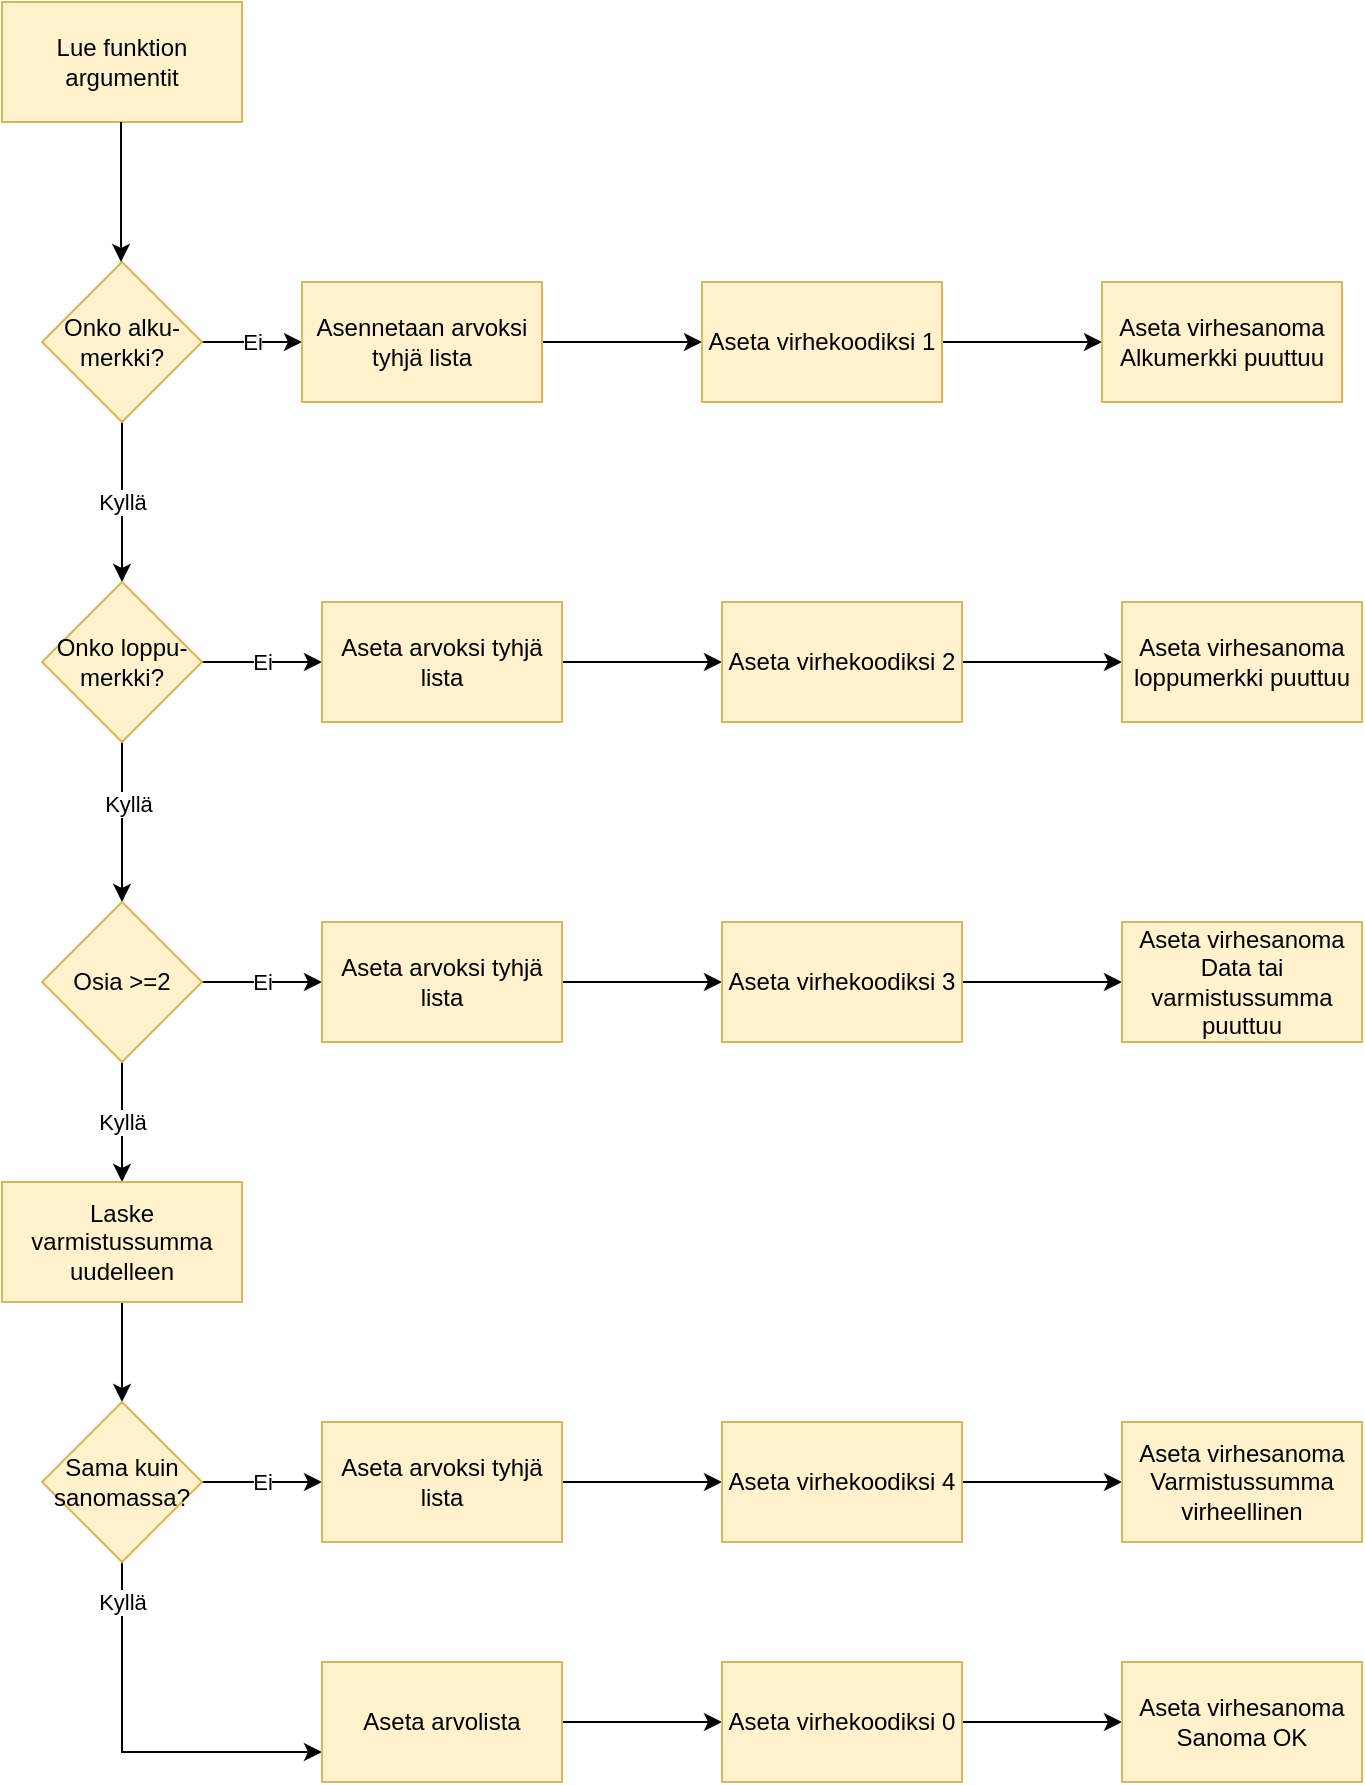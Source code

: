 <mxfile version="16.5.1" type="device"><diagram id="glnh8PPSlRhZjvxdqoXl" name="Sivu-1"><mxGraphModel dx="2643" dy="618" grid="1" gridSize="10" guides="1" tooltips="1" connect="1" arrows="1" fold="1" page="1" pageScale="1" pageWidth="827" pageHeight="1169" math="0" shadow="0"><root><mxCell id="0"/><mxCell id="1" parent="0"/><mxCell id="6qPxb-mSdUkuMJc2PmVJ-1" value="Lue funktion argumentit" style="rounded=0;whiteSpace=wrap;html=1;fillColor=#fff2cc;strokeColor=#d6b656;" vertex="1" parent="1"><mxGeometry x="-1000" y="30" width="120" height="60" as="geometry"/></mxCell><mxCell id="6qPxb-mSdUkuMJc2PmVJ-5" value="Ei" style="edgeStyle=orthogonalEdgeStyle;rounded=0;orthogonalLoop=1;jettySize=auto;html=1;exitX=1;exitY=0.5;exitDx=0;exitDy=0;entryX=0;entryY=0.5;entryDx=0;entryDy=0;" edge="1" parent="1" source="6qPxb-mSdUkuMJc2PmVJ-2" target="6qPxb-mSdUkuMJc2PmVJ-4"><mxGeometry relative="1" as="geometry"><Array as="points"><mxPoint x="-880" y="200"/><mxPoint x="-880" y="200"/></Array></mxGeometry></mxCell><mxCell id="6qPxb-mSdUkuMJc2PmVJ-12" value="Kyllä" style="edgeStyle=orthogonalEdgeStyle;rounded=0;orthogonalLoop=1;jettySize=auto;html=1;" edge="1" parent="1" source="6qPxb-mSdUkuMJc2PmVJ-2" target="6qPxb-mSdUkuMJc2PmVJ-11"><mxGeometry relative="1" as="geometry"/></mxCell><mxCell id="6qPxb-mSdUkuMJc2PmVJ-2" value="Onko alku-merkki?" style="rhombus;whiteSpace=wrap;html=1;fillColor=#fff2cc;strokeColor=#d6b656;" vertex="1" parent="1"><mxGeometry x="-980" y="160" width="80" height="80" as="geometry"/></mxCell><mxCell id="6qPxb-mSdUkuMJc2PmVJ-3" value="" style="endArrow=classic;html=1;rounded=0;" edge="1" parent="1"><mxGeometry width="50" height="50" relative="1" as="geometry"><mxPoint x="-940.5" y="90" as="sourcePoint"/><mxPoint x="-940.5" y="160" as="targetPoint"/></mxGeometry></mxCell><mxCell id="6qPxb-mSdUkuMJc2PmVJ-8" value="" style="edgeStyle=orthogonalEdgeStyle;rounded=0;orthogonalLoop=1;jettySize=auto;html=1;" edge="1" parent="1" source="6qPxb-mSdUkuMJc2PmVJ-4" target="6qPxb-mSdUkuMJc2PmVJ-7"><mxGeometry relative="1" as="geometry"/></mxCell><mxCell id="6qPxb-mSdUkuMJc2PmVJ-4" value="Asennetaan arvoksi tyhjä lista" style="rounded=0;whiteSpace=wrap;html=1;fillColor=#fff2cc;strokeColor=#d6b656;" vertex="1" parent="1"><mxGeometry x="-850" y="170" width="120" height="60" as="geometry"/></mxCell><mxCell id="6qPxb-mSdUkuMJc2PmVJ-10" value="" style="edgeStyle=orthogonalEdgeStyle;rounded=0;orthogonalLoop=1;jettySize=auto;html=1;" edge="1" parent="1" source="6qPxb-mSdUkuMJc2PmVJ-7" target="6qPxb-mSdUkuMJc2PmVJ-9"><mxGeometry relative="1" as="geometry"/></mxCell><mxCell id="6qPxb-mSdUkuMJc2PmVJ-7" value="Aseta virhekoodiksi 1" style="whiteSpace=wrap;html=1;rounded=0;fillColor=#fff2cc;strokeColor=#d6b656;" vertex="1" parent="1"><mxGeometry x="-650" y="170" width="120" height="60" as="geometry"/></mxCell><mxCell id="6qPxb-mSdUkuMJc2PmVJ-9" value="Aseta virhesanoma&lt;br&gt;Alkumerkki puuttuu" style="whiteSpace=wrap;html=1;rounded=0;fillColor=#fff2cc;strokeColor=#d6b656;" vertex="1" parent="1"><mxGeometry x="-450" y="170" width="120" height="60" as="geometry"/></mxCell><mxCell id="6qPxb-mSdUkuMJc2PmVJ-14" value="Ei" style="edgeStyle=orthogonalEdgeStyle;rounded=0;orthogonalLoop=1;jettySize=auto;html=1;" edge="1" parent="1" source="6qPxb-mSdUkuMJc2PmVJ-11" target="6qPxb-mSdUkuMJc2PmVJ-13"><mxGeometry relative="1" as="geometry"/></mxCell><mxCell id="6qPxb-mSdUkuMJc2PmVJ-20" value="" style="edgeStyle=orthogonalEdgeStyle;rounded=0;orthogonalLoop=1;jettySize=auto;html=1;" edge="1" parent="1" source="6qPxb-mSdUkuMJc2PmVJ-11" target="6qPxb-mSdUkuMJc2PmVJ-19"><mxGeometry relative="1" as="geometry"/></mxCell><mxCell id="6qPxb-mSdUkuMJc2PmVJ-31" value="Kyllä" style="edgeLabel;html=1;align=center;verticalAlign=middle;resizable=0;points=[];" vertex="1" connectable="0" parent="6qPxb-mSdUkuMJc2PmVJ-20"><mxGeometry x="-0.24" y="3" relative="1" as="geometry"><mxPoint as="offset"/></mxGeometry></mxCell><mxCell id="6qPxb-mSdUkuMJc2PmVJ-11" value="Onko loppu-merkki?" style="rhombus;whiteSpace=wrap;html=1;fillColor=#fff2cc;strokeColor=#d6b656;" vertex="1" parent="1"><mxGeometry x="-980" y="320" width="80" height="80" as="geometry"/></mxCell><mxCell id="6qPxb-mSdUkuMJc2PmVJ-16" value="" style="edgeStyle=orthogonalEdgeStyle;rounded=0;orthogonalLoop=1;jettySize=auto;html=1;" edge="1" parent="1" source="6qPxb-mSdUkuMJc2PmVJ-13" target="6qPxb-mSdUkuMJc2PmVJ-15"><mxGeometry relative="1" as="geometry"/></mxCell><mxCell id="6qPxb-mSdUkuMJc2PmVJ-13" value="Aseta arvoksi tyhjä lista" style="whiteSpace=wrap;html=1;fillColor=#fff2cc;strokeColor=#d6b656;" vertex="1" parent="1"><mxGeometry x="-840" y="330" width="120" height="60" as="geometry"/></mxCell><mxCell id="6qPxb-mSdUkuMJc2PmVJ-18" value="" style="edgeStyle=orthogonalEdgeStyle;rounded=0;orthogonalLoop=1;jettySize=auto;html=1;" edge="1" parent="1" source="6qPxb-mSdUkuMJc2PmVJ-15" target="6qPxb-mSdUkuMJc2PmVJ-17"><mxGeometry relative="1" as="geometry"/></mxCell><mxCell id="6qPxb-mSdUkuMJc2PmVJ-15" value="Aseta virhekoodiksi 2" style="whiteSpace=wrap;html=1;fillColor=#fff2cc;strokeColor=#d6b656;" vertex="1" parent="1"><mxGeometry x="-640" y="330" width="120" height="60" as="geometry"/></mxCell><mxCell id="6qPxb-mSdUkuMJc2PmVJ-17" value="Aseta virhesanoma&lt;br&gt;loppumerkki puuttuu" style="whiteSpace=wrap;html=1;fillColor=#fff2cc;strokeColor=#d6b656;" vertex="1" parent="1"><mxGeometry x="-440" y="330" width="120" height="60" as="geometry"/></mxCell><mxCell id="6qPxb-mSdUkuMJc2PmVJ-22" value="Ei" style="edgeStyle=orthogonalEdgeStyle;rounded=0;orthogonalLoop=1;jettySize=auto;html=1;" edge="1" parent="1" source="6qPxb-mSdUkuMJc2PmVJ-19" target="6qPxb-mSdUkuMJc2PmVJ-21"><mxGeometry relative="1" as="geometry"/></mxCell><mxCell id="6qPxb-mSdUkuMJc2PmVJ-28" value="Kyllä" style="edgeStyle=orthogonalEdgeStyle;rounded=0;orthogonalLoop=1;jettySize=auto;html=1;" edge="1" parent="1" source="6qPxb-mSdUkuMJc2PmVJ-19" target="6qPxb-mSdUkuMJc2PmVJ-27"><mxGeometry relative="1" as="geometry"/></mxCell><mxCell id="6qPxb-mSdUkuMJc2PmVJ-19" value="Osia &amp;gt;=2" style="rhombus;whiteSpace=wrap;html=1;fillColor=#fff2cc;strokeColor=#d6b656;" vertex="1" parent="1"><mxGeometry x="-980" y="480" width="80" height="80" as="geometry"/></mxCell><mxCell id="6qPxb-mSdUkuMJc2PmVJ-24" value="" style="edgeStyle=orthogonalEdgeStyle;rounded=0;orthogonalLoop=1;jettySize=auto;html=1;" edge="1" parent="1" source="6qPxb-mSdUkuMJc2PmVJ-21" target="6qPxb-mSdUkuMJc2PmVJ-23"><mxGeometry relative="1" as="geometry"/></mxCell><mxCell id="6qPxb-mSdUkuMJc2PmVJ-21" value="Aseta arvoksi tyhjä lista" style="whiteSpace=wrap;html=1;fillColor=#fff2cc;strokeColor=#d6b656;" vertex="1" parent="1"><mxGeometry x="-840" y="490" width="120" height="60" as="geometry"/></mxCell><mxCell id="6qPxb-mSdUkuMJc2PmVJ-26" value="" style="edgeStyle=orthogonalEdgeStyle;rounded=0;orthogonalLoop=1;jettySize=auto;html=1;" edge="1" parent="1" source="6qPxb-mSdUkuMJc2PmVJ-23" target="6qPxb-mSdUkuMJc2PmVJ-25"><mxGeometry relative="1" as="geometry"/></mxCell><mxCell id="6qPxb-mSdUkuMJc2PmVJ-23" value="Aseta virhekoodiksi 3" style="whiteSpace=wrap;html=1;fillColor=#fff2cc;strokeColor=#d6b656;" vertex="1" parent="1"><mxGeometry x="-640" y="490" width="120" height="60" as="geometry"/></mxCell><mxCell id="6qPxb-mSdUkuMJc2PmVJ-25" value="Aseta virhesanoma&lt;br&gt;Data tai varmistussumma puuttuu" style="whiteSpace=wrap;html=1;fillColor=#fff2cc;strokeColor=#d6b656;" vertex="1" parent="1"><mxGeometry x="-440" y="490" width="120" height="60" as="geometry"/></mxCell><mxCell id="6qPxb-mSdUkuMJc2PmVJ-30" value="" style="edgeStyle=orthogonalEdgeStyle;rounded=0;orthogonalLoop=1;jettySize=auto;html=1;" edge="1" parent="1" source="6qPxb-mSdUkuMJc2PmVJ-27" target="6qPxb-mSdUkuMJc2PmVJ-29"><mxGeometry relative="1" as="geometry"/></mxCell><mxCell id="6qPxb-mSdUkuMJc2PmVJ-27" value="Laske varmistussumma uudelleen" style="whiteSpace=wrap;html=1;fillColor=#fff2cc;strokeColor=#d6b656;" vertex="1" parent="1"><mxGeometry x="-1000" y="620" width="120" height="60" as="geometry"/></mxCell><mxCell id="6qPxb-mSdUkuMJc2PmVJ-33" value="Ei" style="edgeStyle=orthogonalEdgeStyle;rounded=0;orthogonalLoop=1;jettySize=auto;html=1;" edge="1" parent="1" source="6qPxb-mSdUkuMJc2PmVJ-29" target="6qPxb-mSdUkuMJc2PmVJ-32"><mxGeometry relative="1" as="geometry"/></mxCell><mxCell id="6qPxb-mSdUkuMJc2PmVJ-44" style="edgeStyle=orthogonalEdgeStyle;rounded=0;orthogonalLoop=1;jettySize=auto;html=1;entryX=0;entryY=0.75;entryDx=0;entryDy=0;" edge="1" parent="1" source="6qPxb-mSdUkuMJc2PmVJ-29" target="6qPxb-mSdUkuMJc2PmVJ-40"><mxGeometry relative="1" as="geometry"><Array as="points"><mxPoint x="-940" y="905"/></Array></mxGeometry></mxCell><mxCell id="6qPxb-mSdUkuMJc2PmVJ-68" value="Kyllä" style="edgeLabel;html=1;align=center;verticalAlign=middle;resizable=0;points=[];" vertex="1" connectable="0" parent="6qPxb-mSdUkuMJc2PmVJ-44"><mxGeometry x="0.012" y="2" relative="1" as="geometry"><mxPoint x="-4" y="-73" as="offset"/></mxGeometry></mxCell><mxCell id="6qPxb-mSdUkuMJc2PmVJ-29" value="Sama kuin sanomassa?" style="rhombus;whiteSpace=wrap;html=1;fillColor=#fff2cc;strokeColor=#d6b656;" vertex="1" parent="1"><mxGeometry x="-980" y="730" width="80" height="80" as="geometry"/></mxCell><mxCell id="6qPxb-mSdUkuMJc2PmVJ-35" value="" style="edgeStyle=orthogonalEdgeStyle;rounded=0;orthogonalLoop=1;jettySize=auto;html=1;" edge="1" parent="1" source="6qPxb-mSdUkuMJc2PmVJ-32" target="6qPxb-mSdUkuMJc2PmVJ-34"><mxGeometry relative="1" as="geometry"/></mxCell><mxCell id="6qPxb-mSdUkuMJc2PmVJ-32" value="Aseta arvoksi tyhjä lista" style="whiteSpace=wrap;html=1;fillColor=#fff2cc;strokeColor=#d6b656;" vertex="1" parent="1"><mxGeometry x="-840" y="740" width="120" height="60" as="geometry"/></mxCell><mxCell id="6qPxb-mSdUkuMJc2PmVJ-37" value="" style="edgeStyle=orthogonalEdgeStyle;rounded=0;orthogonalLoop=1;jettySize=auto;html=1;" edge="1" parent="1" source="6qPxb-mSdUkuMJc2PmVJ-34" target="6qPxb-mSdUkuMJc2PmVJ-36"><mxGeometry relative="1" as="geometry"/></mxCell><mxCell id="6qPxb-mSdUkuMJc2PmVJ-34" value="Aseta virhekoodiksi 4" style="whiteSpace=wrap;html=1;fillColor=#fff2cc;strokeColor=#d6b656;" vertex="1" parent="1"><mxGeometry x="-640" y="740" width="120" height="60" as="geometry"/></mxCell><mxCell id="6qPxb-mSdUkuMJc2PmVJ-36" value="Aseta virhesanoma&lt;br&gt;Varmistussumma&lt;br&gt;virheellinen" style="whiteSpace=wrap;html=1;fillColor=#fff2cc;strokeColor=#d6b656;" vertex="1" parent="1"><mxGeometry x="-440" y="740" width="120" height="60" as="geometry"/></mxCell><mxCell id="6qPxb-mSdUkuMJc2PmVJ-39" value="" style="edgeStyle=orthogonalEdgeStyle;rounded=0;orthogonalLoop=1;jettySize=auto;html=1;" edge="1" parent="1" source="6qPxb-mSdUkuMJc2PmVJ-40" target="6qPxb-mSdUkuMJc2PmVJ-42"><mxGeometry relative="1" as="geometry"/></mxCell><mxCell id="6qPxb-mSdUkuMJc2PmVJ-40" value="Aseta arvolista" style="whiteSpace=wrap;html=1;fillColor=#fff2cc;strokeColor=#d6b656;" vertex="1" parent="1"><mxGeometry x="-840" y="860" width="120" height="60" as="geometry"/></mxCell><mxCell id="6qPxb-mSdUkuMJc2PmVJ-41" value="" style="edgeStyle=orthogonalEdgeStyle;rounded=0;orthogonalLoop=1;jettySize=auto;html=1;" edge="1" parent="1" source="6qPxb-mSdUkuMJc2PmVJ-42" target="6qPxb-mSdUkuMJc2PmVJ-43"><mxGeometry relative="1" as="geometry"/></mxCell><mxCell id="6qPxb-mSdUkuMJc2PmVJ-42" value="Aseta virhekoodiksi 0" style="whiteSpace=wrap;html=1;fillColor=#fff2cc;strokeColor=#d6b656;" vertex="1" parent="1"><mxGeometry x="-640" y="860" width="120" height="60" as="geometry"/></mxCell><mxCell id="6qPxb-mSdUkuMJc2PmVJ-43" value="Aseta virhesanoma&lt;br&gt;Sanoma OK" style="whiteSpace=wrap;html=1;fillColor=#fff2cc;strokeColor=#d6b656;" vertex="1" parent="1"><mxGeometry x="-440" y="860" width="120" height="60" as="geometry"/></mxCell></root></mxGraphModel></diagram></mxfile>